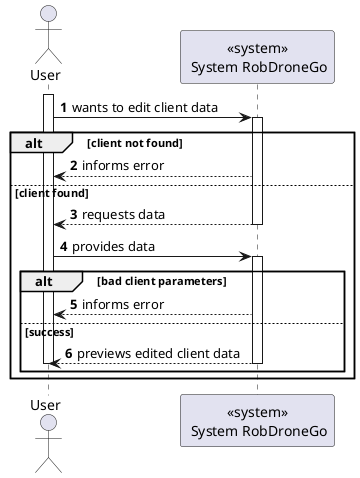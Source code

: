 @startuml
autonumber

actor "User" as usr

participant "<<system>>\n System RobDroneGo" as sys

activate usr
    usr -> sys : wants to edit client data
    activate sys
alt client not found
        sys --> usr : informs error
else client found
        sys --> usr : requests data
    deactivate sys

    usr -> sys : provides data
    activate sys
alt bad client parameters
        sys --> usr : informs error
else success
        sys --> usr : previews edited client data
    deactivate sys
deactivate usr
end
end

@enduml
